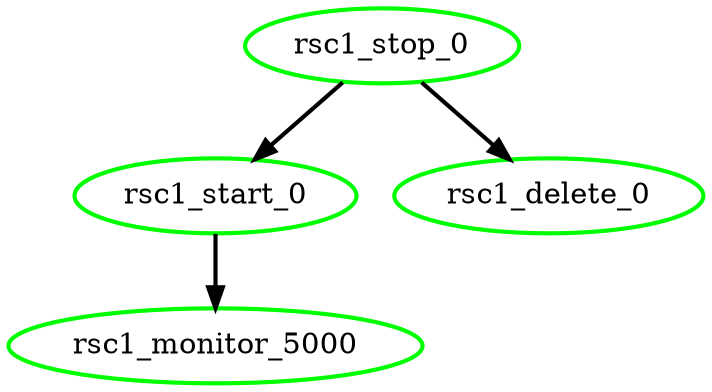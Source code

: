 digraph "g" {
	size = "30,30"
"rsc1_stop_0" [ tooltip="node2" style=bold color="green" fontcolor="black" ]
"rsc1_start_0" [ tooltip="node1" style=bold color="green" fontcolor="black" ]
"rsc1_delete_0" [ tooltip="node2" style=bold color="green" fontcolor="black" ]
"rsc1_monitor_5000" [ tooltip="node1" style=bold color="green" fontcolor="black" ]
"rsc1_stop_0" -> "rsc1_start_0" [ style = bold]
"rsc1_stop_0" -> "rsc1_delete_0" [ style = bold]
"rsc1_start_0" -> "rsc1_monitor_5000" [ style = bold]
}
